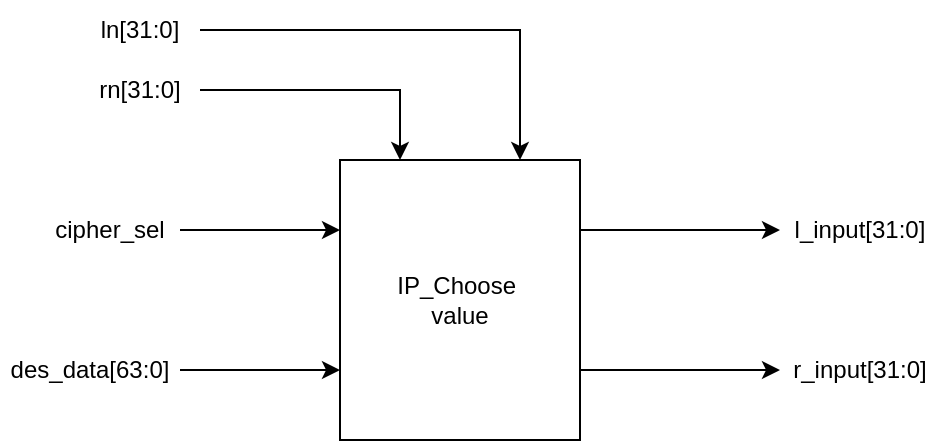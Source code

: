<mxfile version="26.0.4" pages="2">
  <diagram name="IP_ChooseValue_Interface" id="gv_fVJsJ40wHiVw2yRnb">
    <mxGraphModel dx="1290" dy="621" grid="1" gridSize="10" guides="1" tooltips="1" connect="1" arrows="1" fold="1" page="1" pageScale="1" pageWidth="1654" pageHeight="1169" math="0" shadow="0">
      <root>
        <mxCell id="0" />
        <mxCell id="1" parent="0" />
        <mxCell id="0tWrYeXcF_kc39MTQvPu-10" style="edgeStyle=orthogonalEdgeStyle;rounded=0;orthogonalLoop=1;jettySize=auto;html=1;exitX=0.25;exitY=0;exitDx=0;exitDy=0;entryX=0;entryY=0.5;entryDx=0;entryDy=0;" edge="1" parent="1" source="0tWrYeXcF_kc39MTQvPu-1" target="0tWrYeXcF_kc39MTQvPu-8">
          <mxGeometry relative="1" as="geometry" />
        </mxCell>
        <mxCell id="0tWrYeXcF_kc39MTQvPu-11" style="edgeStyle=orthogonalEdgeStyle;rounded=0;orthogonalLoop=1;jettySize=auto;html=1;exitX=0.75;exitY=0;exitDx=0;exitDy=0;entryX=0;entryY=0.5;entryDx=0;entryDy=0;" edge="1" parent="1" source="0tWrYeXcF_kc39MTQvPu-1" target="0tWrYeXcF_kc39MTQvPu-9">
          <mxGeometry relative="1" as="geometry" />
        </mxCell>
        <mxCell id="0tWrYeXcF_kc39MTQvPu-1" value="" style="rounded=0;whiteSpace=wrap;html=1;rotation=90;" vertex="1" parent="1">
          <mxGeometry x="350" y="210" width="140" height="120" as="geometry" />
        </mxCell>
        <mxCell id="0tWrYeXcF_kc39MTQvPu-2" value="IP_Choose&amp;nbsp;&lt;div&gt;value&lt;/div&gt;" style="text;html=1;align=center;verticalAlign=middle;whiteSpace=wrap;rounded=0;" vertex="1" parent="1">
          <mxGeometry x="370" y="240" width="100" height="60" as="geometry" />
        </mxCell>
        <mxCell id="0tWrYeXcF_kc39MTQvPu-6" style="edgeStyle=orthogonalEdgeStyle;rounded=0;orthogonalLoop=1;jettySize=auto;html=1;exitX=1;exitY=0.5;exitDx=0;exitDy=0;entryX=0.25;entryY=1;entryDx=0;entryDy=0;" edge="1" parent="1" source="0tWrYeXcF_kc39MTQvPu-3" target="0tWrYeXcF_kc39MTQvPu-1">
          <mxGeometry relative="1" as="geometry" />
        </mxCell>
        <mxCell id="0tWrYeXcF_kc39MTQvPu-3" value="cipher_sel" style="text;html=1;align=center;verticalAlign=middle;whiteSpace=wrap;rounded=0;" vertex="1" parent="1">
          <mxGeometry x="210" y="220" width="70" height="30" as="geometry" />
        </mxCell>
        <mxCell id="0tWrYeXcF_kc39MTQvPu-7" style="edgeStyle=orthogonalEdgeStyle;rounded=0;orthogonalLoop=1;jettySize=auto;html=1;exitX=1;exitY=0.5;exitDx=0;exitDy=0;entryX=0.75;entryY=1;entryDx=0;entryDy=0;" edge="1" parent="1" source="0tWrYeXcF_kc39MTQvPu-5" target="0tWrYeXcF_kc39MTQvPu-1">
          <mxGeometry relative="1" as="geometry" />
        </mxCell>
        <mxCell id="0tWrYeXcF_kc39MTQvPu-5" value="des_data[63:0]" style="text;html=1;align=center;verticalAlign=middle;whiteSpace=wrap;rounded=0;" vertex="1" parent="1">
          <mxGeometry x="190" y="290" width="90" height="30" as="geometry" />
        </mxCell>
        <mxCell id="0tWrYeXcF_kc39MTQvPu-8" value="l_input[31:0]" style="text;html=1;align=center;verticalAlign=middle;whiteSpace=wrap;rounded=0;" vertex="1" parent="1">
          <mxGeometry x="580" y="220" width="80" height="30" as="geometry" />
        </mxCell>
        <mxCell id="0tWrYeXcF_kc39MTQvPu-9" value="r_input[31:0]" style="text;html=1;align=center;verticalAlign=middle;whiteSpace=wrap;rounded=0;" vertex="1" parent="1">
          <mxGeometry x="580" y="290" width="80" height="30" as="geometry" />
        </mxCell>
        <mxCell id="0tWrYeXcF_kc39MTQvPu-15" style="edgeStyle=orthogonalEdgeStyle;rounded=0;orthogonalLoop=1;jettySize=auto;html=1;exitX=1;exitY=0.5;exitDx=0;exitDy=0;entryX=0;entryY=0.25;entryDx=0;entryDy=0;" edge="1" parent="1" source="0tWrYeXcF_kc39MTQvPu-12" target="0tWrYeXcF_kc39MTQvPu-1">
          <mxGeometry relative="1" as="geometry" />
        </mxCell>
        <mxCell id="0tWrYeXcF_kc39MTQvPu-12" value="ln[31:0]" style="text;html=1;align=center;verticalAlign=middle;whiteSpace=wrap;rounded=0;" vertex="1" parent="1">
          <mxGeometry x="230" y="120" width="60" height="30" as="geometry" />
        </mxCell>
        <mxCell id="0tWrYeXcF_kc39MTQvPu-14" style="edgeStyle=orthogonalEdgeStyle;rounded=0;orthogonalLoop=1;jettySize=auto;html=1;exitX=1;exitY=0.5;exitDx=0;exitDy=0;entryX=0;entryY=0.75;entryDx=0;entryDy=0;" edge="1" parent="1" source="0tWrYeXcF_kc39MTQvPu-13" target="0tWrYeXcF_kc39MTQvPu-1">
          <mxGeometry relative="1" as="geometry" />
        </mxCell>
        <mxCell id="0tWrYeXcF_kc39MTQvPu-13" value="rn[31:0]" style="text;html=1;align=center;verticalAlign=middle;whiteSpace=wrap;rounded=0;" vertex="1" parent="1">
          <mxGeometry x="230" y="150" width="60" height="30" as="geometry" />
        </mxCell>
      </root>
    </mxGraphModel>
  </diagram>
  <diagram id="tHIhqPGPFZ73fYLSadZe" name="IP_ChooseValue_Design">
    <mxGraphModel dx="1050" dy="621" grid="1" gridSize="10" guides="1" tooltips="1" connect="1" arrows="1" fold="1" page="1" pageScale="1" pageWidth="1654" pageHeight="1169" math="0" shadow="0">
      <root>
        <mxCell id="0" />
        <mxCell id="1" parent="0" />
        <mxCell id="8r38x2aZIPXpBVmKR-2a-6" value="" style="rounded=0;whiteSpace=wrap;html=1;fillColor=#f8cecc;strokeColor=#b85450;" parent="1" vertex="1">
          <mxGeometry x="290" y="70" width="680" height="320" as="geometry" />
        </mxCell>
        <mxCell id="1VR3B44R-tEcfHUWouOB-2" style="edgeStyle=orthogonalEdgeStyle;rounded=0;orthogonalLoop=1;jettySize=auto;html=1;exitX=0.5;exitY=0;exitDx=0;exitDy=0;entryX=0;entryY=0.5;entryDx=0;entryDy=0;" parent="1" source="xp_Xb-JcMXYnWPGrgvrN-1" target="1VR3B44R-tEcfHUWouOB-1" edge="1">
          <mxGeometry relative="1" as="geometry" />
        </mxCell>
        <mxCell id="xp_Xb-JcMXYnWPGrgvrN-1" value="" style="rounded=0;whiteSpace=wrap;html=1;rotation=90;" parent="1" vertex="1">
          <mxGeometry x="390" y="210" width="100" height="80" as="geometry" />
        </mxCell>
        <mxCell id="xp_Xb-JcMXYnWPGrgvrN-2" value="IP" style="text;html=1;align=center;verticalAlign=middle;whiteSpace=wrap;rounded=0;" parent="1" vertex="1">
          <mxGeometry x="410" y="235" width="60" height="30" as="geometry" />
        </mxCell>
        <mxCell id="xp_Xb-JcMXYnWPGrgvrN-6" style="edgeStyle=orthogonalEdgeStyle;rounded=0;orthogonalLoop=1;jettySize=auto;html=1;exitX=1;exitY=0.5;exitDx=0;exitDy=0;entryX=0.5;entryY=1;entryDx=0;entryDy=0;" parent="1" source="xp_Xb-JcMXYnWPGrgvrN-4" target="xp_Xb-JcMXYnWPGrgvrN-1" edge="1">
          <mxGeometry relative="1" as="geometry" />
        </mxCell>
        <mxCell id="xp_Xb-JcMXYnWPGrgvrN-4" value="des_data[63:0]" style="text;html=1;align=center;verticalAlign=middle;whiteSpace=wrap;rounded=0;" parent="1" vertex="1">
          <mxGeometry x="170" y="235" width="100" height="30" as="geometry" />
        </mxCell>
        <mxCell id="1VR3B44R-tEcfHUWouOB-23" style="edgeStyle=orthogonalEdgeStyle;rounded=0;orthogonalLoop=1;jettySize=auto;html=1;exitX=1;exitY=0.5;exitDx=0;exitDy=0;entryX=0;entryY=0.5;entryDx=0;entryDy=0;" parent="1" source="GDhAVQub-SrWsNZYMNuo-1" target="1VR3B44R-tEcfHUWouOB-10" edge="1">
          <mxGeometry relative="1" as="geometry">
            <Array as="points">
              <mxPoint x="320" y="215" />
              <mxPoint x="320" y="110" />
              <mxPoint x="901" y="110" />
            </Array>
          </mxGeometry>
        </mxCell>
        <mxCell id="1VR3B44R-tEcfHUWouOB-24" style="edgeStyle=orthogonalEdgeStyle;rounded=0;orthogonalLoop=1;jettySize=auto;html=1;exitX=1;exitY=0.5;exitDx=0;exitDy=0;entryX=0;entryY=0.5;entryDx=0;entryDy=0;" parent="1" source="GDhAVQub-SrWsNZYMNuo-1" target="1VR3B44R-tEcfHUWouOB-14" edge="1">
          <mxGeometry relative="1" as="geometry">
            <Array as="points">
              <mxPoint x="320" y="215" />
              <mxPoint x="320" y="110" />
              <mxPoint x="930" y="110" />
              <mxPoint x="930" y="240" />
              <mxPoint x="901" y="240" />
            </Array>
          </mxGeometry>
        </mxCell>
        <mxCell id="GDhAVQub-SrWsNZYMNuo-1" value="cipher_sel" style="text;html=1;align=center;verticalAlign=middle;whiteSpace=wrap;rounded=0;" parent="1" vertex="1">
          <mxGeometry x="190" y="200" width="70" height="30" as="geometry" />
        </mxCell>
        <mxCell id="1VR3B44R-tEcfHUWouOB-17" style="edgeStyle=orthogonalEdgeStyle;rounded=0;orthogonalLoop=1;jettySize=auto;html=1;exitX=1;exitY=0.5;exitDx=0;exitDy=0;entryX=0.75;entryY=1;entryDx=0;entryDy=0;" parent="1" source="GDhAVQub-SrWsNZYMNuo-2" target="1VR3B44R-tEcfHUWouOB-14" edge="1">
          <mxGeometry relative="1" as="geometry">
            <Array as="points">
              <mxPoint x="340" y="175" />
              <mxPoint x="340" y="334" />
            </Array>
          </mxGeometry>
        </mxCell>
        <mxCell id="GDhAVQub-SrWsNZYMNuo-2" value="rn[31:0]" style="text;html=1;align=center;verticalAlign=middle;whiteSpace=wrap;rounded=0;" parent="1" vertex="1">
          <mxGeometry x="200" y="160" width="60" height="30" as="geometry" />
        </mxCell>
        <mxCell id="1VR3B44R-tEcfHUWouOB-18" style="edgeStyle=orthogonalEdgeStyle;rounded=0;orthogonalLoop=1;jettySize=auto;html=1;exitX=1;exitY=0.5;exitDx=0;exitDy=0;entryX=0.25;entryY=1;entryDx=0;entryDy=0;" parent="1" source="GDhAVQub-SrWsNZYMNuo-3" target="1VR3B44R-tEcfHUWouOB-10" edge="1">
          <mxGeometry relative="1" as="geometry">
            <Array as="points">
              <mxPoint x="350" y="145" />
              <mxPoint x="350" y="166" />
            </Array>
          </mxGeometry>
        </mxCell>
        <mxCell id="GDhAVQub-SrWsNZYMNuo-3" value="ln[31:0]" style="text;html=1;align=center;verticalAlign=middle;whiteSpace=wrap;rounded=0;" parent="1" vertex="1">
          <mxGeometry x="200" y="130" width="60" height="30" as="geometry" />
        </mxCell>
        <mxCell id="1VR3B44R-tEcfHUWouOB-1" value="ip_input[63:0]" style="text;html=1;align=center;verticalAlign=middle;whiteSpace=wrap;rounded=0;" parent="1" vertex="1">
          <mxGeometry x="550" y="235" width="90" height="30" as="geometry" />
        </mxCell>
        <mxCell id="1VR3B44R-tEcfHUWouOB-3" value="" style="shape=curlyBracket;whiteSpace=wrap;html=1;rounded=1;labelPosition=left;verticalLabelPosition=middle;align=right;verticalAlign=middle;" parent="1" vertex="1">
          <mxGeometry x="650" y="210" width="10" height="80" as="geometry" />
        </mxCell>
        <mxCell id="1VR3B44R-tEcfHUWouOB-8" style="edgeStyle=orthogonalEdgeStyle;rounded=0;orthogonalLoop=1;jettySize=auto;html=1;exitX=1;exitY=0.5;exitDx=0;exitDy=0;entryX=0;entryY=0.5;entryDx=0;entryDy=0;" parent="1" source="1VR3B44R-tEcfHUWouOB-4" target="1VR3B44R-tEcfHUWouOB-6" edge="1">
          <mxGeometry relative="1" as="geometry" />
        </mxCell>
        <mxCell id="1VR3B44R-tEcfHUWouOB-4" value="ip_input[63:32]" style="text;html=1;align=center;verticalAlign=middle;whiteSpace=wrap;rounded=0;" parent="1" vertex="1">
          <mxGeometry x="670" y="190" width="90" height="30" as="geometry" />
        </mxCell>
        <mxCell id="1VR3B44R-tEcfHUWouOB-9" style="edgeStyle=orthogonalEdgeStyle;rounded=0;orthogonalLoop=1;jettySize=auto;html=1;exitX=1;exitY=0.5;exitDx=0;exitDy=0;entryX=0;entryY=0.5;entryDx=0;entryDy=0;" parent="1" source="1VR3B44R-tEcfHUWouOB-5" target="1VR3B44R-tEcfHUWouOB-7" edge="1">
          <mxGeometry relative="1" as="geometry" />
        </mxCell>
        <mxCell id="1VR3B44R-tEcfHUWouOB-5" value="ip_input[31:0]" style="text;html=1;align=center;verticalAlign=middle;whiteSpace=wrap;rounded=0;" parent="1" vertex="1">
          <mxGeometry x="670" y="280" width="90" height="30" as="geometry" />
        </mxCell>
        <mxCell id="1VR3B44R-tEcfHUWouOB-15" style="edgeStyle=orthogonalEdgeStyle;rounded=0;orthogonalLoop=1;jettySize=auto;html=1;exitX=1;exitY=0.5;exitDx=0;exitDy=0;entryX=0.75;entryY=1;entryDx=0;entryDy=0;" parent="1" source="1VR3B44R-tEcfHUWouOB-6" target="1VR3B44R-tEcfHUWouOB-10" edge="1">
          <mxGeometry relative="1" as="geometry" />
        </mxCell>
        <mxCell id="1VR3B44R-tEcfHUWouOB-6" value="l0[31:0]" style="text;html=1;align=center;verticalAlign=middle;whiteSpace=wrap;rounded=0;" parent="1" vertex="1">
          <mxGeometry x="790" y="190" width="60" height="30" as="geometry" />
        </mxCell>
        <mxCell id="1VR3B44R-tEcfHUWouOB-16" style="edgeStyle=orthogonalEdgeStyle;rounded=0;orthogonalLoop=1;jettySize=auto;html=1;exitX=1;exitY=0.5;exitDx=0;exitDy=0;entryX=0.25;entryY=1;entryDx=0;entryDy=0;" parent="1" source="1VR3B44R-tEcfHUWouOB-7" target="1VR3B44R-tEcfHUWouOB-14" edge="1">
          <mxGeometry relative="1" as="geometry" />
        </mxCell>
        <mxCell id="1VR3B44R-tEcfHUWouOB-7" value="r0[31:0]" style="text;html=1;align=center;verticalAlign=middle;whiteSpace=wrap;rounded=0;" parent="1" vertex="1">
          <mxGeometry x="790" y="280" width="60" height="30" as="geometry" />
        </mxCell>
        <mxCell id="8r38x2aZIPXpBVmKR-2a-3" style="edgeStyle=orthogonalEdgeStyle;rounded=0;orthogonalLoop=1;jettySize=auto;html=1;exitX=0.5;exitY=0;exitDx=0;exitDy=0;entryX=0;entryY=0.5;entryDx=0;entryDy=0;" parent="1" source="1VR3B44R-tEcfHUWouOB-10" target="8r38x2aZIPXpBVmKR-2a-1" edge="1">
          <mxGeometry relative="1" as="geometry" />
        </mxCell>
        <mxCell id="1VR3B44R-tEcfHUWouOB-10" value="" style="shape=trapezoid;perimeter=trapezoidPerimeter;whiteSpace=wrap;html=1;fixedSize=1;rotation=90;" parent="1" vertex="1">
          <mxGeometry x="862.5" y="170" width="77.5" height="30" as="geometry" />
        </mxCell>
        <mxCell id="8r38x2aZIPXpBVmKR-2a-5" style="edgeStyle=orthogonalEdgeStyle;rounded=0;orthogonalLoop=1;jettySize=auto;html=1;exitX=0.5;exitY=0;exitDx=0;exitDy=0;entryX=0;entryY=0.5;entryDx=0;entryDy=0;" parent="1" source="1VR3B44R-tEcfHUWouOB-14" target="8r38x2aZIPXpBVmKR-2a-4" edge="1">
          <mxGeometry relative="1" as="geometry" />
        </mxCell>
        <mxCell id="1VR3B44R-tEcfHUWouOB-14" value="" style="shape=trapezoid;perimeter=trapezoidPerimeter;whiteSpace=wrap;html=1;fixedSize=1;rotation=90;" parent="1" vertex="1">
          <mxGeometry x="862.5" y="300" width="77.5" height="30" as="geometry" />
        </mxCell>
        <mxCell id="1VR3B44R-tEcfHUWouOB-19" value="0" style="text;html=1;align=center;verticalAlign=middle;whiteSpace=wrap;rounded=0;" parent="1" vertex="1">
          <mxGeometry x="891.25" y="160" width="20" height="20" as="geometry" />
        </mxCell>
        <mxCell id="1VR3B44R-tEcfHUWouOB-20" value="1" style="text;html=1;align=center;verticalAlign=middle;whiteSpace=wrap;rounded=0;" parent="1" vertex="1">
          <mxGeometry x="891.25" y="195" width="20" height="20" as="geometry" />
        </mxCell>
        <mxCell id="1VR3B44R-tEcfHUWouOB-21" value="0" style="text;html=1;align=center;verticalAlign=middle;whiteSpace=wrap;rounded=0;" parent="1" vertex="1">
          <mxGeometry x="891.25" y="320" width="20" height="20" as="geometry" />
        </mxCell>
        <mxCell id="1VR3B44R-tEcfHUWouOB-22" value="1" style="text;html=1;align=center;verticalAlign=middle;whiteSpace=wrap;rounded=0;" parent="1" vertex="1">
          <mxGeometry x="891.25" y="285" width="20" height="20" as="geometry" />
        </mxCell>
        <mxCell id="1VR3B44R-tEcfHUWouOB-25" value="" style="shape=waypoint;sketch=0;fillStyle=solid;size=6;pointerEvents=1;points=[];fillColor=none;resizable=0;rotatable=0;perimeter=centerPerimeter;snapToPoint=1;" parent="1" vertex="1">
          <mxGeometry x="891.25" y="100" width="20" height="20" as="geometry" />
        </mxCell>
        <mxCell id="8r38x2aZIPXpBVmKR-2a-1" value="l_input[31:0]" style="text;html=1;align=center;verticalAlign=middle;whiteSpace=wrap;rounded=0;" parent="1" vertex="1">
          <mxGeometry x="1000" y="170" width="80" height="30" as="geometry" />
        </mxCell>
        <mxCell id="8r38x2aZIPXpBVmKR-2a-4" value="r_input[31:0]" style="text;html=1;align=center;verticalAlign=middle;whiteSpace=wrap;rounded=0;" parent="1" vertex="1">
          <mxGeometry x="1000" y="300" width="80" height="30" as="geometry" />
        </mxCell>
      </root>
    </mxGraphModel>
  </diagram>
</mxfile>
